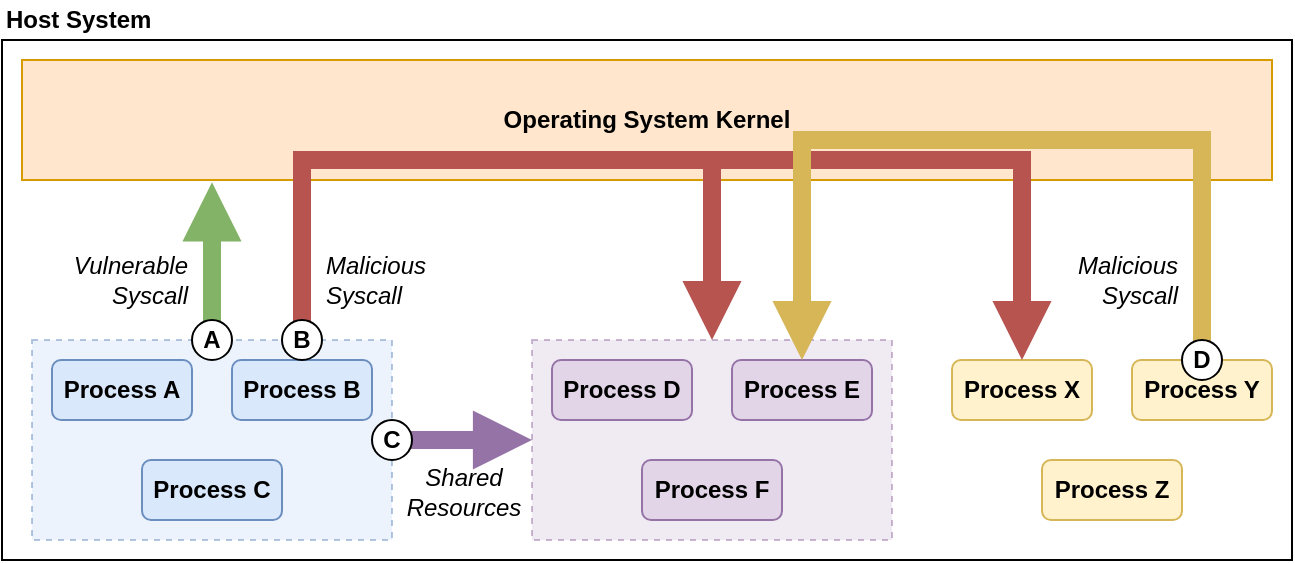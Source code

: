 <mxfile version="14.6.13" type="device"><diagram id="xijrL7_aZ_lzyYdAZlZF" name="Page-1"><mxGraphModel dx="1331" dy="752" grid="1" gridSize="10" guides="1" tooltips="1" connect="1" arrows="1" fold="1" page="1" pageScale="1" pageWidth="850" pageHeight="1100" math="0" shadow="0"><root><mxCell id="0"/><mxCell id="1" parent="0"/><mxCell id="dAaHD1NgIYt9YKhkowrm-44" value="" style="rounded=0;whiteSpace=wrap;html=1;align=center;" parent="1" vertex="1"><mxGeometry x="75" y="80" width="645" height="260" as="geometry"/></mxCell><mxCell id="dAaHD1NgIYt9YKhkowrm-20" style="edgeStyle=orthogonalEdgeStyle;rounded=0;orthogonalLoop=1;jettySize=auto;html=1;exitX=1;exitY=0.5;exitDx=0;exitDy=0;strokeWidth=9;endArrow=block;endFill=1;fillColor=#e1d5e7;strokeColor=#9673a6;" parent="1" source="dAaHD1NgIYt9YKhkowrm-3" target="dAaHD1NgIYt9YKhkowrm-9" edge="1"><mxGeometry relative="1" as="geometry"/></mxCell><mxCell id="dAaHD1NgIYt9YKhkowrm-38" style="edgeStyle=orthogonalEdgeStyle;rounded=0;orthogonalLoop=1;jettySize=auto;html=1;exitX=0.5;exitY=0;exitDx=0;exitDy=0;entryX=0.152;entryY=1.019;entryDx=0;entryDy=0;entryPerimeter=0;endArrow=block;endFill=1;strokeWidth=9;fillColor=#d5e8d4;strokeColor=#82b366;" parent="1" source="dAaHD1NgIYt9YKhkowrm-3" target="dAaHD1NgIYt9YKhkowrm-22" edge="1"><mxGeometry relative="1" as="geometry"/></mxCell><mxCell id="dAaHD1NgIYt9YKhkowrm-3" value="" style="rounded=0;whiteSpace=wrap;html=1;fillColor=#dae8fc;strokeColor=#6c8ebf;dashed=1;opacity=50;" parent="1" vertex="1"><mxGeometry x="90" y="230" width="180" height="100" as="geometry"/></mxCell><mxCell id="dAaHD1NgIYt9YKhkowrm-4" value="Process A" style="rounded=1;whiteSpace=wrap;html=1;fillColor=#dae8fc;strokeColor=#6c8ebf;fontStyle=1" parent="1" vertex="1"><mxGeometry x="100" y="240" width="70" height="30" as="geometry"/></mxCell><mxCell id="dAaHD1NgIYt9YKhkowrm-5" value="Process B" style="rounded=1;whiteSpace=wrap;html=1;fillColor=#dae8fc;strokeColor=#6c8ebf;fontStyle=1" parent="1" vertex="1"><mxGeometry x="190" y="240" width="70" height="30" as="geometry"/></mxCell><mxCell id="dAaHD1NgIYt9YKhkowrm-6" value="Process C" style="rounded=1;whiteSpace=wrap;html=1;fillColor=#dae8fc;strokeColor=#6c8ebf;fontStyle=1" parent="1" vertex="1"><mxGeometry x="145" y="290" width="70" height="30" as="geometry"/></mxCell><mxCell id="dAaHD1NgIYt9YKhkowrm-9" value="" style="rounded=0;whiteSpace=wrap;html=1;fillColor=#e1d5e7;strokeColor=#9673a6;dashed=1;opacity=50;" parent="1" vertex="1"><mxGeometry x="340" y="230" width="180" height="100" as="geometry"/></mxCell><mxCell id="dAaHD1NgIYt9YKhkowrm-10" value="Process D" style="rounded=1;whiteSpace=wrap;html=1;fillColor=#e1d5e7;strokeColor=#9673a6;fontStyle=1" parent="1" vertex="1"><mxGeometry x="350" y="240" width="70" height="30" as="geometry"/></mxCell><mxCell id="dAaHD1NgIYt9YKhkowrm-11" value="Process E" style="rounded=1;whiteSpace=wrap;html=1;fillColor=#e1d5e7;strokeColor=#9673a6;fontStyle=1" parent="1" vertex="1"><mxGeometry x="440" y="240" width="70" height="30" as="geometry"/></mxCell><mxCell id="dAaHD1NgIYt9YKhkowrm-12" value="Process F" style="rounded=1;whiteSpace=wrap;html=1;fillColor=#e1d5e7;strokeColor=#9673a6;fontStyle=1" parent="1" vertex="1"><mxGeometry x="395" y="290" width="70" height="30" as="geometry"/></mxCell><mxCell id="dAaHD1NgIYt9YKhkowrm-17" value="Process Y" style="rounded=1;whiteSpace=wrap;html=1;fillColor=#fff2cc;strokeColor=#d6b656;fontStyle=1" parent="1" vertex="1"><mxGeometry x="640" y="240" width="70" height="30" as="geometry"/></mxCell><mxCell id="dAaHD1NgIYt9YKhkowrm-18" value="Process X" style="rounded=1;whiteSpace=wrap;html=1;fillColor=#fff2cc;strokeColor=#d6b656;fontStyle=1" parent="1" vertex="1"><mxGeometry x="550" y="240" width="70" height="30" as="geometry"/></mxCell><mxCell id="dAaHD1NgIYt9YKhkowrm-19" value="Process Z" style="rounded=1;whiteSpace=wrap;html=1;fillColor=#fff2cc;strokeColor=#d6b656;fontStyle=1" parent="1" vertex="1"><mxGeometry x="595" y="290" width="70" height="30" as="geometry"/></mxCell><mxCell id="dAaHD1NgIYt9YKhkowrm-22" value="Operating System Kernel" style="rounded=0;whiteSpace=wrap;html=1;fontStyle=1;fillColor=#ffe6cc;strokeColor=#d79b00;align=center;spacingLeft=0;verticalAlign=middle;" parent="1" vertex="1"><mxGeometry x="85" y="90" width="625" height="60" as="geometry"/></mxCell><mxCell id="dAaHD1NgIYt9YKhkowrm-35" value="A" style="ellipse;whiteSpace=wrap;html=1;aspect=fixed;align=center;fontStyle=1" parent="1" vertex="1"><mxGeometry x="170" y="220" width="20" height="20" as="geometry"/></mxCell><mxCell id="dAaHD1NgIYt9YKhkowrm-40" value="C" style="ellipse;whiteSpace=wrap;html=1;aspect=fixed;align=center;fontStyle=1" parent="1" vertex="1"><mxGeometry x="260" y="270" width="20" height="20" as="geometry"/></mxCell><mxCell id="dAaHD1NgIYt9YKhkowrm-41" style="edgeStyle=orthogonalEdgeStyle;rounded=0;orthogonalLoop=1;jettySize=auto;html=1;entryX=0.5;entryY=0;entryDx=0;entryDy=0;endArrow=block;endFill=1;strokeWidth=9;fillColor=#f8cecc;strokeColor=#b85450;" parent="1" target="dAaHD1NgIYt9YKhkowrm-9" edge="1"><mxGeometry relative="1" as="geometry"><mxPoint x="225" y="230" as="sourcePoint"/><Array as="points"><mxPoint x="225" y="140"/><mxPoint x="430" y="140"/></Array></mxGeometry></mxCell><mxCell id="dAaHD1NgIYt9YKhkowrm-45" value="Host System" style="text;html=1;align=left;verticalAlign=middle;resizable=0;points=[];autosize=1;strokeColor=none;fontStyle=1" parent="1" vertex="1"><mxGeometry x="75" y="60" width="90" height="20" as="geometry"/></mxCell><mxCell id="dAaHD1NgIYt9YKhkowrm-46" value="Malicious Syscall" style="text;html=1;strokeColor=none;fillColor=none;align=left;verticalAlign=middle;whiteSpace=wrap;rounded=0;fontStyle=2" parent="1" vertex="1"><mxGeometry x="235" y="190" width="40" height="20" as="geometry"/></mxCell><mxCell id="dAaHD1NgIYt9YKhkowrm-47" value="Vulnerable Syscall" style="text;html=1;strokeColor=none;fillColor=none;align=right;verticalAlign=middle;whiteSpace=wrap;rounded=0;fontStyle=2" parent="1" vertex="1"><mxGeometry x="130" y="190" width="40" height="20" as="geometry"/></mxCell><mxCell id="dAaHD1NgIYt9YKhkowrm-49" style="edgeStyle=orthogonalEdgeStyle;rounded=0;orthogonalLoop=1;jettySize=auto;html=1;exitX=0.75;exitY=0;exitDx=0;exitDy=0;entryX=0.5;entryY=0;entryDx=0;entryDy=0;endArrow=block;endFill=1;strokeWidth=9;fillColor=#f8cecc;strokeColor=#b85450;" parent="1" source="dAaHD1NgIYt9YKhkowrm-3" target="dAaHD1NgIYt9YKhkowrm-18" edge="1"><mxGeometry relative="1" as="geometry"><Array as="points"><mxPoint x="225" y="140"/><mxPoint x="585" y="140"/></Array></mxGeometry></mxCell><mxCell id="dAaHD1NgIYt9YKhkowrm-43" value="B" style="ellipse;whiteSpace=wrap;html=1;aspect=fixed;align=center;fontStyle=1" parent="1" vertex="1"><mxGeometry x="215" y="220" width="20" height="20" as="geometry"/></mxCell><mxCell id="dAaHD1NgIYt9YKhkowrm-62" style="edgeStyle=orthogonalEdgeStyle;rounded=0;orthogonalLoop=1;jettySize=auto;html=1;exitX=0.5;exitY=0;exitDx=0;exitDy=0;entryX=0.5;entryY=0;entryDx=0;entryDy=0;endArrow=block;endFill=1;strokeWidth=9;fillColor=#fff2cc;strokeColor=#d6b656;jumpStyle=none;" parent="1" source="dAaHD1NgIYt9YKhkowrm-17" target="dAaHD1NgIYt9YKhkowrm-11" edge="1"><mxGeometry relative="1" as="geometry"><Array as="points"><mxPoint x="675" y="130"/><mxPoint x="475" y="130"/></Array></mxGeometry></mxCell><mxCell id="dAaHD1NgIYt9YKhkowrm-63" value="D" style="ellipse;whiteSpace=wrap;html=1;aspect=fixed;align=center;fontStyle=1" parent="1" vertex="1"><mxGeometry x="665" y="230" width="20" height="20" as="geometry"/></mxCell><mxCell id="U917BlWCFPBl_I4Gi7Ch-1" value="Malicious Syscall" style="text;html=1;strokeColor=none;fillColor=none;align=right;verticalAlign=middle;whiteSpace=wrap;rounded=0;fontStyle=2" vertex="1" parent="1"><mxGeometry x="625" y="190" width="40" height="20" as="geometry"/></mxCell><mxCell id="U917BlWCFPBl_I4Gi7Ch-2" value="Shared Resources" style="text;html=1;strokeColor=none;fillColor=none;align=center;verticalAlign=middle;whiteSpace=wrap;rounded=0;fontStyle=2" vertex="1" parent="1"><mxGeometry x="286" y="296" width="40" height="20" as="geometry"/></mxCell></root></mxGraphModel></diagram></mxfile>